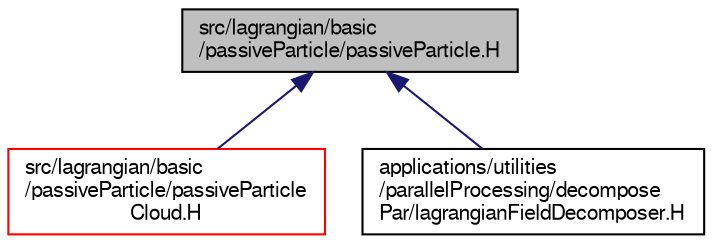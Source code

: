 digraph "src/lagrangian/basic/passiveParticle/passiveParticle.H"
{
  bgcolor="transparent";
  edge [fontname="FreeSans",fontsize="10",labelfontname="FreeSans",labelfontsize="10"];
  node [fontname="FreeSans",fontsize="10",shape=record];
  Node295 [label="src/lagrangian/basic\l/passiveParticle/passiveParticle.H",height=0.2,width=0.4,color="black", fillcolor="grey75", style="filled", fontcolor="black"];
  Node295 -> Node296 [dir="back",color="midnightblue",fontsize="10",style="solid",fontname="FreeSans"];
  Node296 [label="src/lagrangian/basic\l/passiveParticle/passiveParticle\lCloud.H",height=0.2,width=0.4,color="red",URL="$a04910.html"];
  Node295 -> Node309 [dir="back",color="midnightblue",fontsize="10",style="solid",fontname="FreeSans"];
  Node309 [label="applications/utilities\l/parallelProcessing/decompose\lPar/lagrangianFieldDecomposer.H",height=0.2,width=0.4,color="black",URL="$a18767.html"];
}
